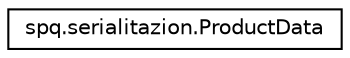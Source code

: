 digraph "Graphical Class Hierarchy"
{
 // LATEX_PDF_SIZE
  edge [fontname="Helvetica",fontsize="10",labelfontname="Helvetica",labelfontsize="10"];
  node [fontname="Helvetica",fontsize="10",shape=record];
  rankdir="LR";
  Node0 [label="spq.serialitazion.ProductData",height=0.2,width=0.4,color="black", fillcolor="white", style="filled",URL="$classspq_1_1serialitazion_1_1_product_data.html",tooltip=" "];
}
